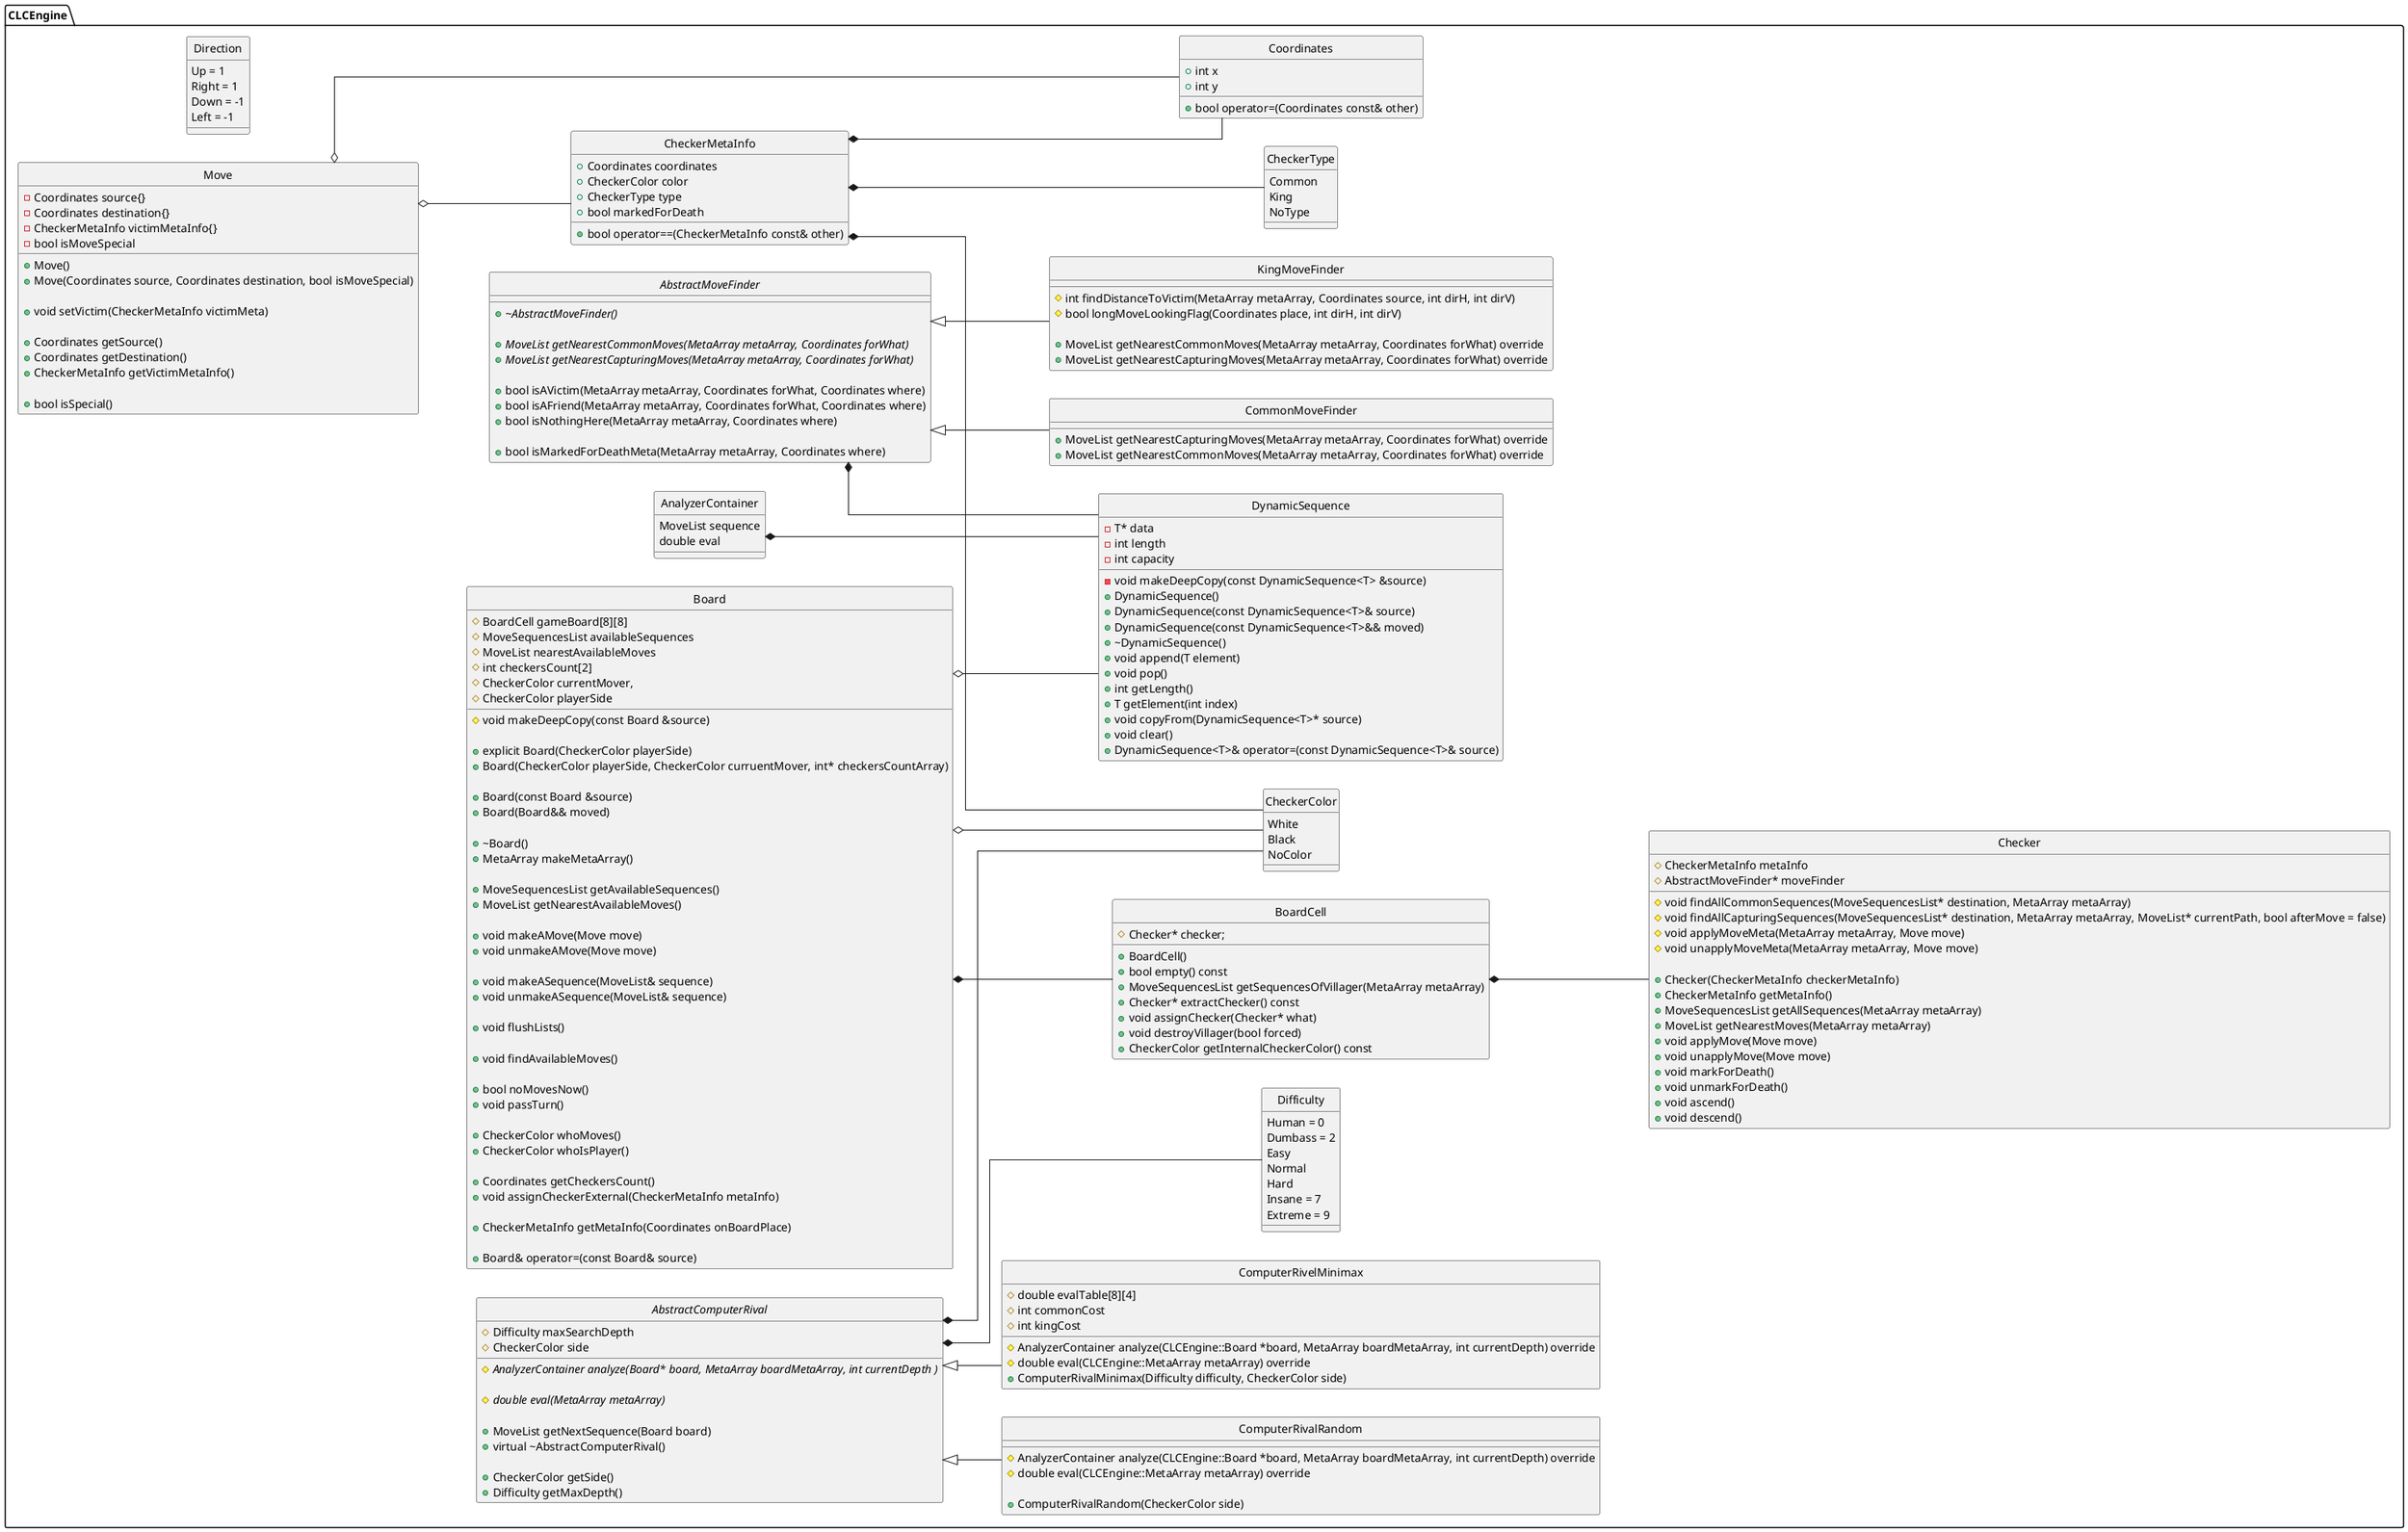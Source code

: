 @startuml CLC2Classes

hide circle
skinparam linetype ortho
left to right direction

package CLCEngine {
    class DynamicSequence {
        - T* data
        - int length
        - int capacity

        - void makeDeepCopy(const DynamicSequence<T> &source)
        + DynamicSequence()
        + DynamicSequence(const DynamicSequence<T>& source)
        + DynamicSequence(const DynamicSequence<T>&& moved)
        + ~DynamicSequence()
        + void append(T element)
        + void pop()
        + int getLength()
        + T getElement(int index)
        + void copyFrom(DynamicSequence<T>* source)
        + void clear()
        + DynamicSequence<T>& operator=(const DynamicSequence<T>& source)
    }

    struct Coordinates {
        + int x
        + int y
        + bool operator=(Coordinates const& other)
    }

    enum CheckerColor {
        White
        Black
        NoColor
    }

    enum CheckerType {
        Common
        King
        NoType
    }

    enum Direction {
        Up = 1
        Right = 1
        Down = -1
        Left = -1
    }

    struct CheckerMetaInfo {
        + Coordinates coordinates
        + CheckerColor color
        + CheckerType type
        + bool markedForDeath
        + bool operator==(CheckerMetaInfo const& other)
    }

    class Checker {

        # CheckerMetaInfo metaInfo
        # AbstractMoveFinder* moveFinder
        # void findAllCommonSequences(MoveSequencesList* destination, MetaArray metaArray)
        # void findAllCapturingSequences(MoveSequencesList* destination, MetaArray metaArray, MoveList* currentPath, bool afterMove = false)
        # void applyMoveMeta(MetaArray metaArray, Move move)
        # void unapplyMoveMeta(MetaArray metaArray, Move move)

        + Checker(CheckerMetaInfo checkerMetaInfo)
        + CheckerMetaInfo getMetaInfo()
        + MoveSequencesList getAllSequences(MetaArray metaArray)
        + MoveList getNearestMoves(MetaArray metaArray)
        + void applyMove(Move move)
        + void unapplyMove(Move move)
        + void markForDeath()
        + void unmarkForDeath()
        + void ascend()
        + void descend()

    }


    class Move {
        - Coordinates source{}
        - Coordinates destination{}
        - CheckerMetaInfo victimMetaInfo{}
        - bool isMoveSpecial

        + Move()
        + Move(Coordinates source, Coordinates destination, bool isMoveSpecial)

        + void setVictim(CheckerMetaInfo victimMeta)

        + Coordinates getSource()
        + Coordinates getDestination()
        + CheckerMetaInfo getVictimMetaInfo()

        + bool isSpecial()
    }

    abstract class AbstractMoveFinder {

        + {abstract} ~AbstractMoveFinder()

        + {abstract} MoveList getNearestCommonMoves(MetaArray metaArray, Coordinates forWhat)
        + {abstract} MoveList getNearestCapturingMoves(MetaArray metaArray, Coordinates forWhat)

        + bool isAVictim(MetaArray metaArray, Coordinates forWhat, Coordinates where)
        + bool isAFriend(MetaArray metaArray, Coordinates forWhat, Coordinates where)
        + bool isNothingHere(MetaArray metaArray, Coordinates where)

        + bool isMarkedForDeathMeta(MetaArray metaArray, Coordinates where)
    }

    class CommonMoveFinder extends AbstractMoveFinder {
        + MoveList getNearestCapturingMoves(MetaArray metaArray, Coordinates forWhat) override
        + MoveList getNearestCommonMoves(MetaArray metaArray, Coordinates forWhat) override
    }

    class KingMoveFinder extends AbstractMoveFinder {
        # int findDistanceToVictim(MetaArray metaArray, Coordinates source, int dirH, int dirV)
        # bool longMoveLookingFlag(Coordinates place, int dirH, int dirV)

        + MoveList getNearestCommonMoves(MetaArray metaArray, Coordinates forWhat) override
        + MoveList getNearestCapturingMoves(MetaArray metaArray, Coordinates forWhat) override
    }


    class BoardCell {
        # Checker* checker;

        + BoardCell()
        + bool empty() const
        + MoveSequencesList getSequencesOfVillager(MetaArray metaArray)
        + Checker* extractChecker() const
        + void assignChecker(Checker* what)
        + void destroyVillager(bool forced)
        + CheckerColor getInternalCheckerColor() const
    }

    class Board {
        # BoardCell gameBoard[8][8]
        # MoveSequencesList availableSequences
        # MoveList nearestAvailableMoves
        # int checkersCount[2]
        # CheckerColor currentMover,
        # CheckerColor playerSide


        # void makeDeepCopy(const Board &source)

        + explicit Board(CheckerColor playerSide)
        + Board(CheckerColor playerSide, CheckerColor curruentMover, int* checkersCountArray)

        + Board(const Board &source)
        + Board(Board&& moved)

        + ~Board()
        + MetaArray makeMetaArray()

        + MoveSequencesList getAvailableSequences()
        + MoveList getNearestAvailableMoves()

        + void makeAMove(Move move)
        + void unmakeAMove(Move move)

        + void makeASequence(MoveList& sequence)
        + void unmakeASequence(MoveList& sequence)

        + void flushLists()

        + void findAvailableMoves()

        + bool noMovesNow()
        + void passTurn()

        + CheckerColor whoMoves()
        + CheckerColor whoIsPlayer()

        + Coordinates getCheckersCount()
        + void assignCheckerExternal(CheckerMetaInfo metaInfo)

        + CheckerMetaInfo getMetaInfo(Coordinates onBoardPlace)

        + Board& operator=(const Board& source)
    }


    struct AnalyzerContainer {
        MoveList sequence
        double eval
    }

    enum Difficulty {
        Human = 0
        Dumbass = 2
        Easy
        Normal
        Hard
        Insane = 7
        Extreme = 9
    }

    abstract class AbstractComputerRival {
        # Difficulty maxSearchDepth
        # CheckerColor side

        # {abstract} AnalyzerContainer analyze(Board* board, MetaArray boardMetaArray, int currentDepth )

        # {abstract} double eval(MetaArray metaArray)

        + MoveList getNextSequence(Board board)
        + virtual ~AbstractComputerRival()

        + CheckerColor getSide()
        + Difficulty getMaxDepth()
    }

    class ComputerRivalRandom extends AbstractComputerRival {
        # AnalyzerContainer analyze(CLCEngine::Board *board, MetaArray boardMetaArray, int currentDepth) override
        # double eval(CLCEngine::MetaArray metaArray) override

        + ComputerRivalRandom(CheckerColor side)
    }

    class ComputerRivelMinimax extends AbstractComputerRival {
        # double evalTable[8][4]
        # AnalyzerContainer analyze(CLCEngine::Board *board, MetaArray boardMetaArray, int currentDepth) override
        # double eval(CLCEngine::MetaArray metaArray) override
        # int commonCost
        # int kingCost

        + ComputerRivalMinimax(Difficulty difficulty, CheckerColor side)
    }
}

CheckerMetaInfo *-- Coordinates
CheckerMetaInfo *-- CheckerColor
CheckerMetaInfo *-- CheckerType

Move o-- Coordinates
Move o-- CheckerMetaInfo

AbstractMoveFinder *-- DynamicSequence

BoardCell *-- Checker

Board *-- BoardCell
Board o-- DynamicSequence
Board o-- CheckerColor

AnalyzerContainer *-- DynamicSequence

AbstractComputerRival *-- Difficulty
AbstractComputerRival *-- CheckerColor


@enduml